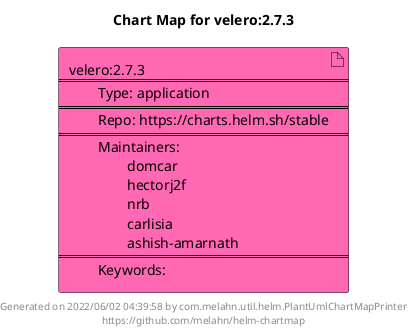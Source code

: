@startuml
skinparam linetype ortho
skinparam backgroundColor white
skinparam usecaseBorderColor black
skinparam usecaseArrowColor LightSlateGray
skinparam artifactBorderColor black
skinparam artifactArrowColor LightSlateGray

title Chart Map for velero:2.7.3

'There is one referenced Helm Chart
artifact "velero:2.7.3\n====\n\tType: application\n====\n\tRepo: https://charts.helm.sh/stable\n====\n\tMaintainers: \n\t\tdomcar\n\t\thectorj2f\n\t\tnrb\n\t\tcarlisia\n\t\tashish-amarnath\n====\n\tKeywords: " as velero_2_7_3 #HotPink

'There are 0 referenced Docker Images

'Chart Dependencies

center footer Generated on 2022/06/02 04:39:58 by com.melahn.util.helm.PlantUmlChartMapPrinter\nhttps://github.com/melahn/helm-chartmap
@enduml
